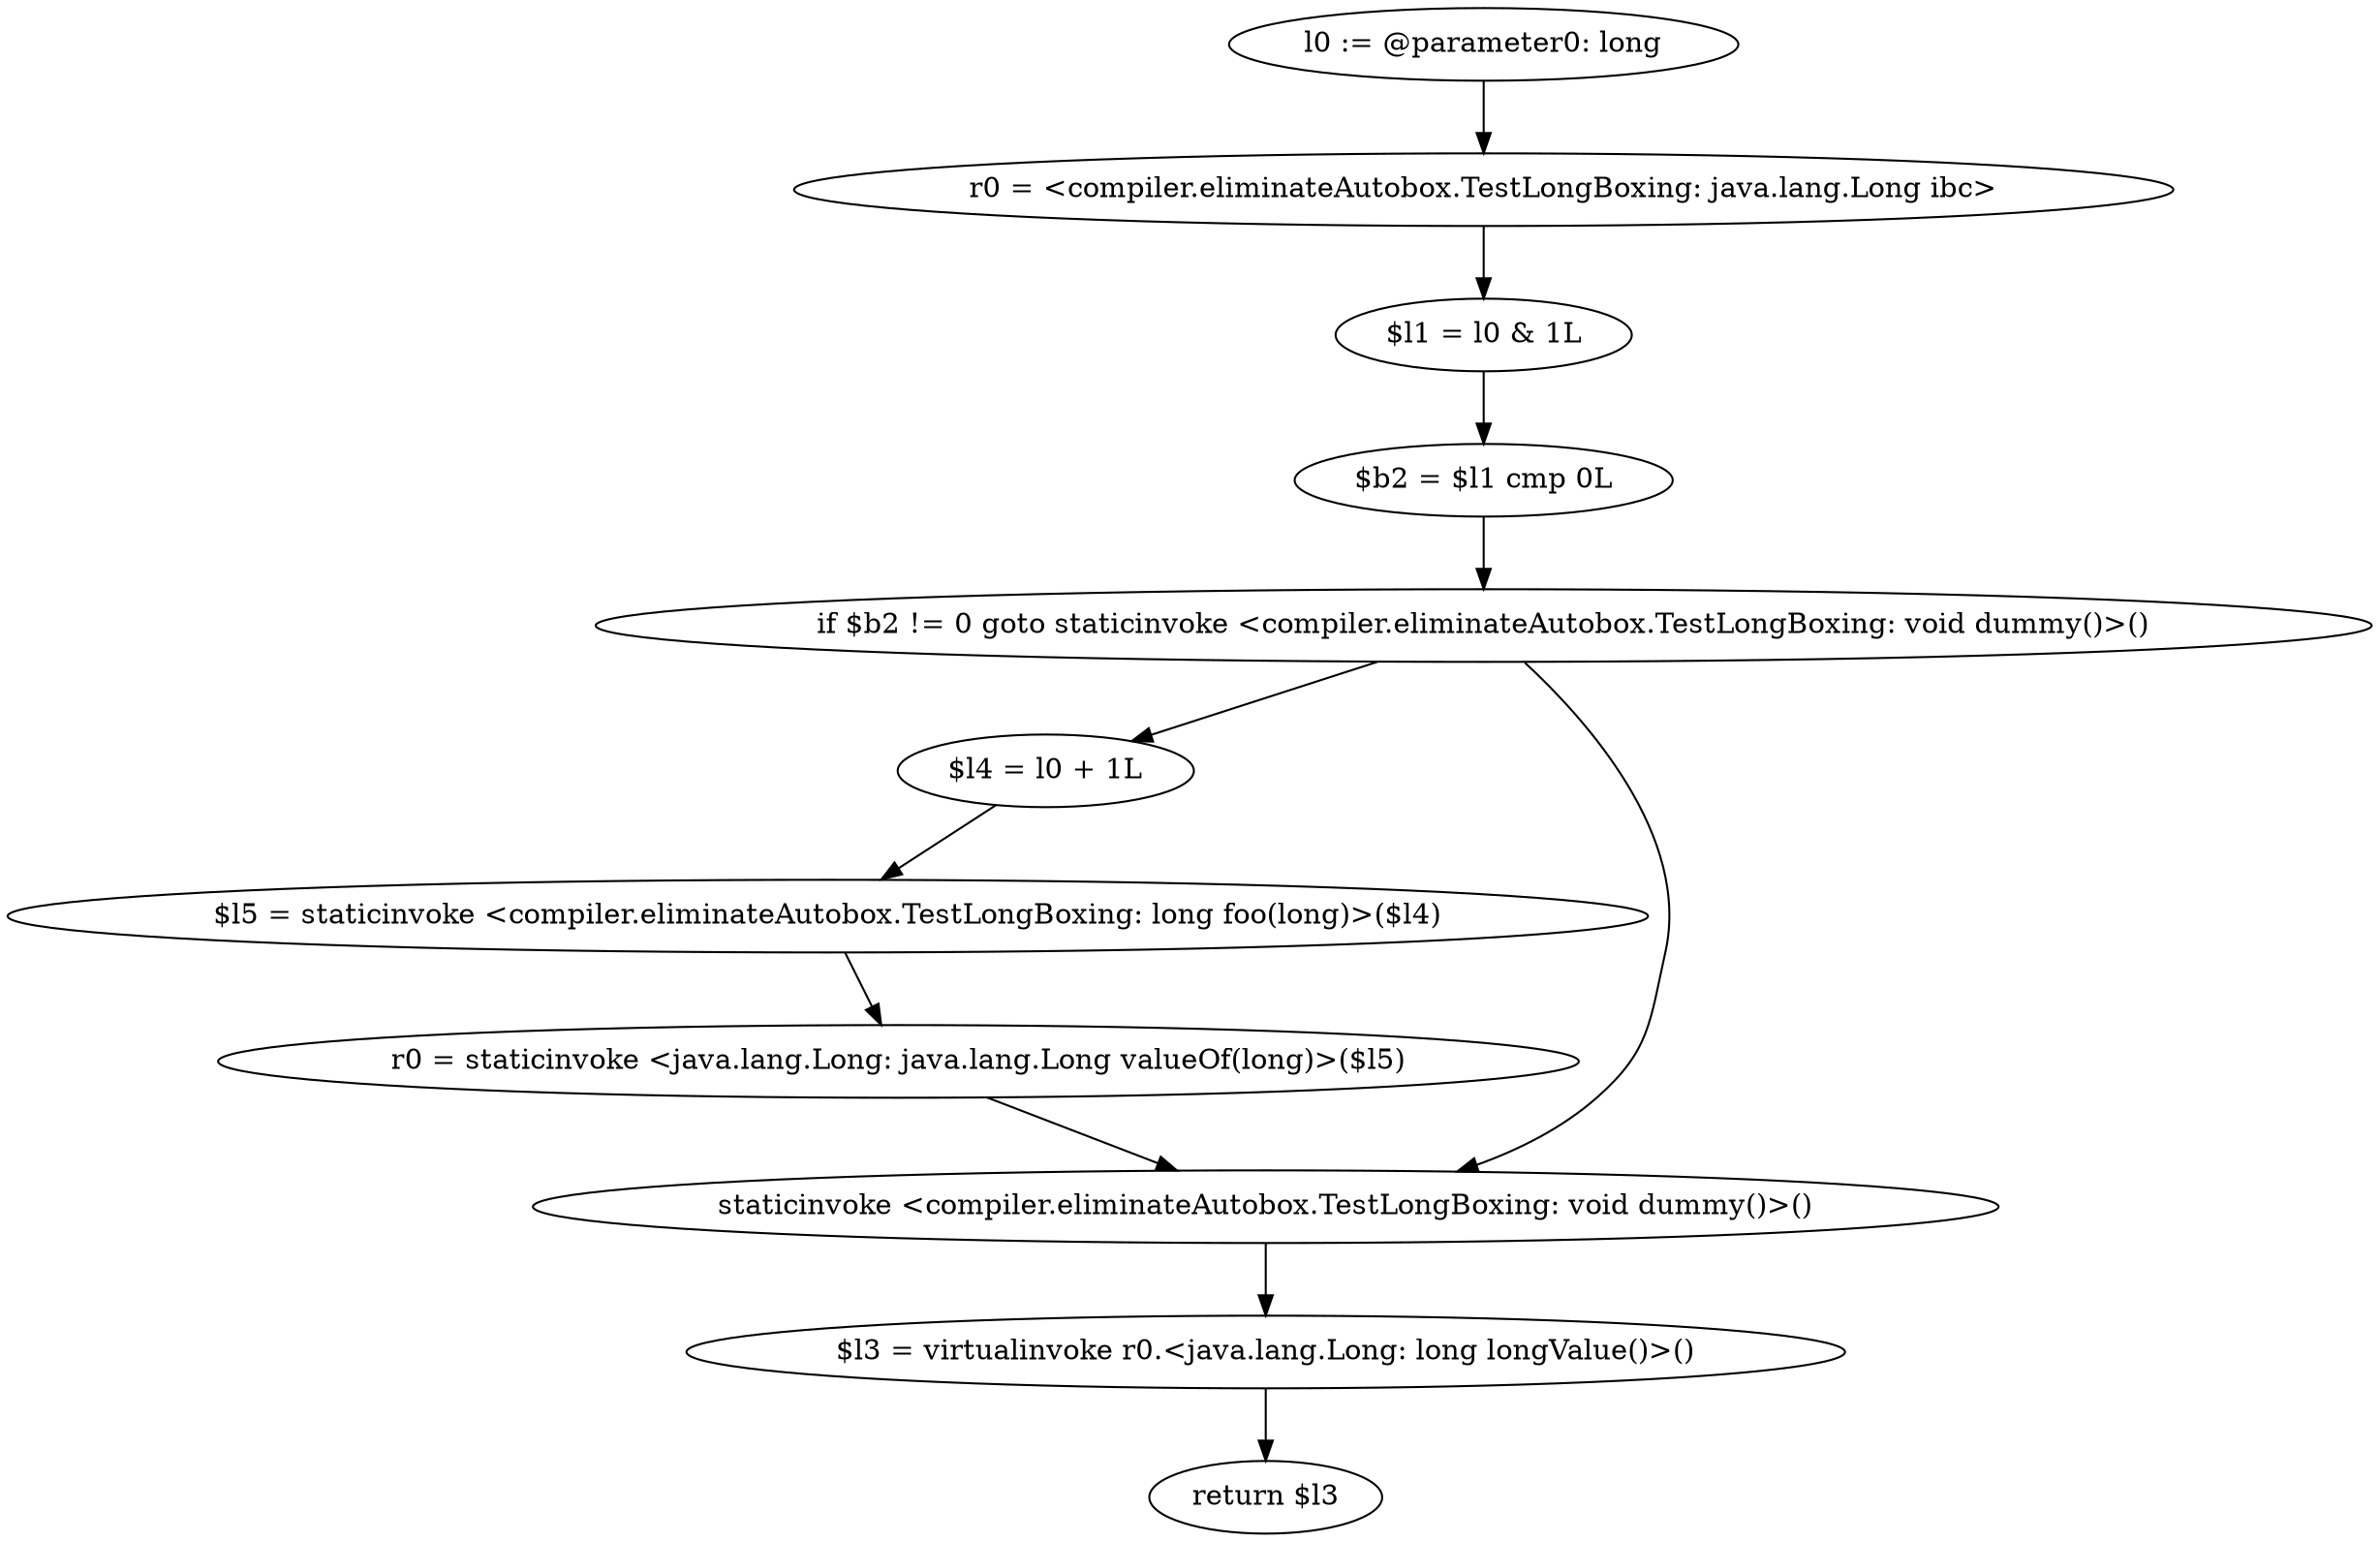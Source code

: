 digraph "unitGraph" {
    "l0 := @parameter0: long"
    "r0 = <compiler.eliminateAutobox.TestLongBoxing: java.lang.Long ibc>"
    "$l1 = l0 & 1L"
    "$b2 = $l1 cmp 0L"
    "if $b2 != 0 goto staticinvoke <compiler.eliminateAutobox.TestLongBoxing: void dummy()>()"
    "$l4 = l0 + 1L"
    "$l5 = staticinvoke <compiler.eliminateAutobox.TestLongBoxing: long foo(long)>($l4)"
    "r0 = staticinvoke <java.lang.Long: java.lang.Long valueOf(long)>($l5)"
    "staticinvoke <compiler.eliminateAutobox.TestLongBoxing: void dummy()>()"
    "$l3 = virtualinvoke r0.<java.lang.Long: long longValue()>()"
    "return $l3"
    "l0 := @parameter0: long"->"r0 = <compiler.eliminateAutobox.TestLongBoxing: java.lang.Long ibc>";
    "r0 = <compiler.eliminateAutobox.TestLongBoxing: java.lang.Long ibc>"->"$l1 = l0 & 1L";
    "$l1 = l0 & 1L"->"$b2 = $l1 cmp 0L";
    "$b2 = $l1 cmp 0L"->"if $b2 != 0 goto staticinvoke <compiler.eliminateAutobox.TestLongBoxing: void dummy()>()";
    "if $b2 != 0 goto staticinvoke <compiler.eliminateAutobox.TestLongBoxing: void dummy()>()"->"$l4 = l0 + 1L";
    "if $b2 != 0 goto staticinvoke <compiler.eliminateAutobox.TestLongBoxing: void dummy()>()"->"staticinvoke <compiler.eliminateAutobox.TestLongBoxing: void dummy()>()";
    "$l4 = l0 + 1L"->"$l5 = staticinvoke <compiler.eliminateAutobox.TestLongBoxing: long foo(long)>($l4)";
    "$l5 = staticinvoke <compiler.eliminateAutobox.TestLongBoxing: long foo(long)>($l4)"->"r0 = staticinvoke <java.lang.Long: java.lang.Long valueOf(long)>($l5)";
    "r0 = staticinvoke <java.lang.Long: java.lang.Long valueOf(long)>($l5)"->"staticinvoke <compiler.eliminateAutobox.TestLongBoxing: void dummy()>()";
    "staticinvoke <compiler.eliminateAutobox.TestLongBoxing: void dummy()>()"->"$l3 = virtualinvoke r0.<java.lang.Long: long longValue()>()";
    "$l3 = virtualinvoke r0.<java.lang.Long: long longValue()>()"->"return $l3";
}
